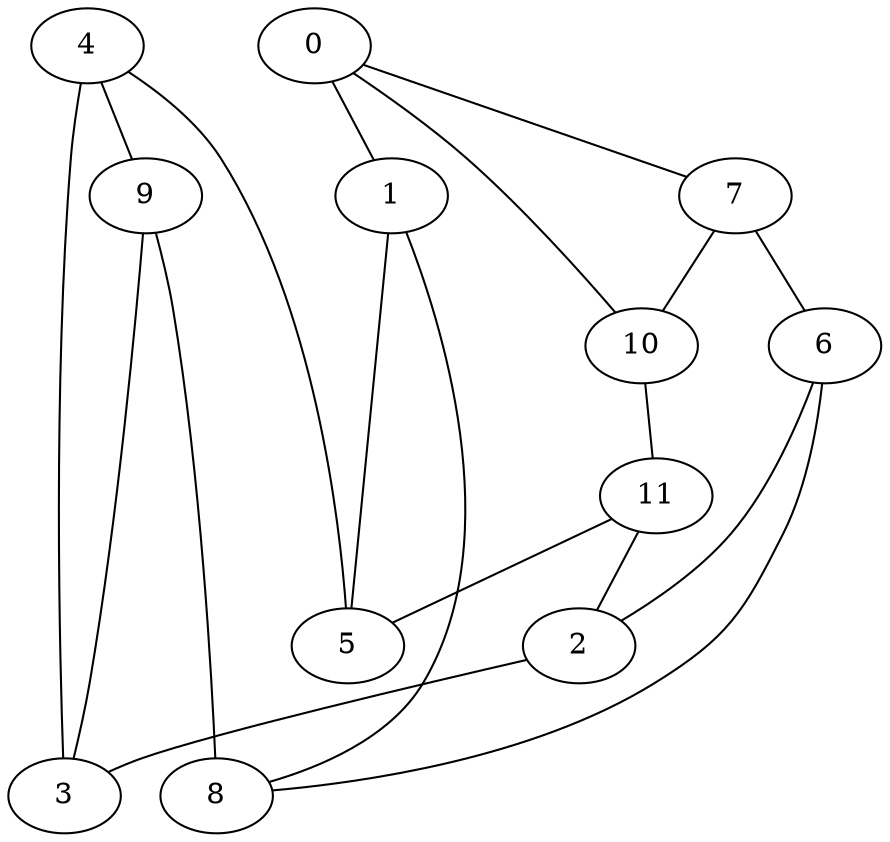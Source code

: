 strict graph {


	"7" [  weight=0 ];

	"7" -- "10" [  weight=0 ];

	"7" -- "6" [  weight=0 ];

	"7" [  weight=0 ];

	"1" [  weight=0 ];

	"1" -- "5" [  weight=0 ];

	"1" -- "8" [  weight=0 ];

	"1" [  weight=0 ];

	"10" [  weight=0 ];

	"10" -- "11" [  weight=0 ];

	"10" -- "7" [  weight=0 ];

	"10" [  weight=0 ];

	"11" [  weight=0 ];

	"11" -- "2" [  weight=0 ];

	"11" -- "10" [  weight=0 ];

	"11" -- "5" [  weight=0 ];

	"4" [  weight=0 ];

	"4" -- "5" [  weight=0 ];

	"4" -- "9" [  weight=0 ];

	"4" -- "3" [  weight=0 ];

	"0" [  weight=0 ];

	"0" -- "7" [  weight=0 ];

	"0" -- "1" [  weight=0 ];

	"0" -- "10" [  weight=0 ];

	"6" [  weight=0 ];

	"6" -- "7" [  weight=0 ];

	"6" -- "2" [  weight=0 ];

	"6" -- "8" [  weight=0 ];

	"2" [  weight=0 ];

	"2" -- "11" [  weight=0 ];

	"2" -- "3" [  weight=0 ];

	"2" -- "6" [  weight=0 ];

	"9" [  weight=0 ];

	"9" -- "8" [  weight=0 ];

	"9" -- "3" [  weight=0 ];

	"9" -- "4" [  weight=0 ];

	"5" [  weight=0 ];

	"5" -- "4" [  weight=0 ];

	"5" -- "11" [  weight=0 ];

	"5" -- "1" [  weight=0 ];

	"3" [  weight=0 ];

	"3" -- "2" [  weight=0 ];

	"3" -- "9" [  weight=0 ];

	"3" -- "4" [  weight=0 ];

	"8" [  weight=0 ];

	"8" -- "6" [  weight=0 ];

	"8" -- "9" [  weight=0 ];

	"8" -- "1" [  weight=0 ];

}
